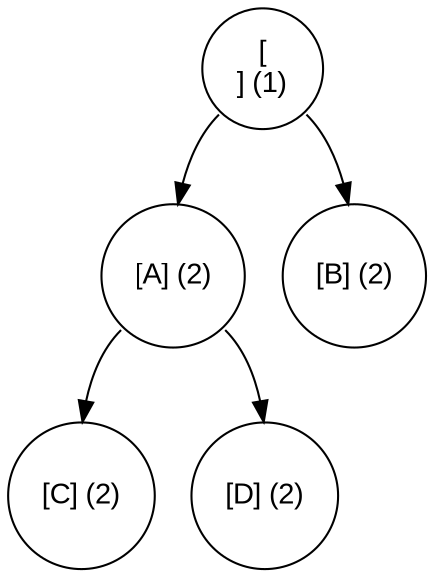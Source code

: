 digraph minimier {
	node [fontname="Arial", shape="circle", width=0.5]; 

	0 [label = "[
] (1)"];
	0:sw -> 1;
	1 [label = "[A] (2)"];
	1:sw -> 3;
	3 [label = "[C] (2)"];
	1:se -> 4;
	4 [label = "[D] (2)"];
	0:se -> 2;
	2 [label = "[B] (2)"];
}
